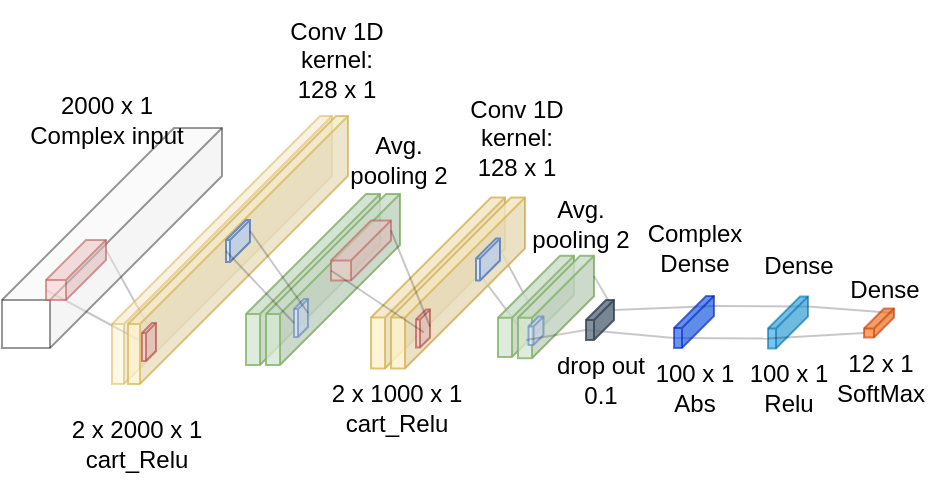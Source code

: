 <mxfile version="23.1.5" type="github">
  <diagram name="Page-1" id="1McUho_X-yhC6YgAozrL">
    <mxGraphModel dx="779" dy="434" grid="1" gridSize="10" guides="1" tooltips="1" connect="1" arrows="1" fold="1" page="1" pageScale="1" pageWidth="850" pageHeight="1100" math="0" shadow="0">
      <root>
        <mxCell id="0" />
        <mxCell id="1" parent="0" />
        <mxCell id="wT0GYXemIt2AO4jlnJiB-26" style="edgeStyle=none;rounded=0;orthogonalLoop=1;jettySize=auto;html=1;entryX=0;entryY=0;entryDx=0;entryDy=8.5;entryPerimeter=0;endArrow=none;endFill=0;exitX=0;exitY=0;exitDx=0;exitDy=5;exitPerimeter=0;opacity=22;" parent="1" source="vLeTrJtJdJo0TlfeYEFq-28" target="wT0GYXemIt2AO4jlnJiB-30" edge="1">
          <mxGeometry relative="1" as="geometry">
            <mxPoint x="160" y="135.0" as="sourcePoint" />
            <mxPoint x="227" y="166.5" as="targetPoint" />
          </mxGeometry>
        </mxCell>
        <mxCell id="wT0GYXemIt2AO4jlnJiB-27" style="rounded=0;orthogonalLoop=1;jettySize=auto;html=1;entryX=0;entryY=0;entryDx=3;entryDy=11.5;entryPerimeter=0;endArrow=none;endFill=0;opacity=22;exitX=0;exitY=0;exitDx=30;exitDy=25;exitPerimeter=0;" parent="1" source="vLeTrJtJdJo0TlfeYEFq-28" target="wT0GYXemIt2AO4jlnJiB-30" edge="1">
          <mxGeometry relative="1" as="geometry">
            <mxPoint x="227" y="166.5" as="targetPoint" />
            <mxPoint x="140" y="145.0" as="sourcePoint" />
          </mxGeometry>
        </mxCell>
        <mxCell id="wT0GYXemIt2AO4jlnJiB-32" value="Conv 1D&lt;br&gt;kernel: &lt;br&gt;128 x 1" style="text;html=1;align=center;verticalAlign=middle;resizable=0;points=[];autosize=1;strokeColor=none;fillColor=none;" parent="1" vertex="1">
          <mxGeometry x="340" y="38.75" width="70" height="60" as="geometry" />
        </mxCell>
        <mxCell id="wT0GYXemIt2AO4jlnJiB-63" value="" style="shape=cube;whiteSpace=wrap;html=1;boundedLbl=1;backgroundOutline=1;darkOpacity=0.05;darkOpacity2=0.1;size=86;rotation=0;flipV=0;flipH=1;opacity=40;" parent="1" vertex="1">
          <mxGeometry x="118" y="64" width="110" height="110" as="geometry" />
        </mxCell>
        <mxCell id="wT0GYXemIt2AO4jlnJiB-65" style="edgeStyle=none;rounded=0;orthogonalLoop=1;jettySize=auto;html=1;exitX=0;exitY=0;exitDx=0;exitDy=5;exitPerimeter=0;entryX=0;entryY=0;entryDx=0;entryDy=5;entryPerimeter=0;endArrow=none;endFill=0;opacity=22;" parent="1" source="wT0GYXemIt2AO4jlnJiB-55" target="wT0GYXemIt2AO4jlnJiB-59" edge="1">
          <mxGeometry relative="1" as="geometry" />
        </mxCell>
        <mxCell id="wT0GYXemIt2AO4jlnJiB-66" style="edgeStyle=none;rounded=0;orthogonalLoop=1;jettySize=auto;html=1;exitX=0;exitY=0;exitDx=14;exitDy=15;exitPerimeter=0;entryX=0;entryY=0;entryDx=20;entryDy=21;entryPerimeter=0;endArrow=none;endFill=0;opacity=22;" parent="1" source="wT0GYXemIt2AO4jlnJiB-55" target="wT0GYXemIt2AO4jlnJiB-59" edge="1">
          <mxGeometry relative="1" as="geometry" />
        </mxCell>
        <mxCell id="wT0GYXemIt2AO4jlnJiB-71" style="edgeStyle=none;rounded=0;orthogonalLoop=1;jettySize=auto;html=1;exitX=0;exitY=0;exitDx=0;exitDy=5;exitPerimeter=0;entryX=0;entryY=0;entryDx=0;entryDy=5;entryPerimeter=0;endArrow=none;endFill=0;opacity=22;" parent="1" source="wT0GYXemIt2AO4jlnJiB-59" target="vLeTrJtJdJo0TlfeYEFq-48" edge="1">
          <mxGeometry relative="1" as="geometry">
            <mxPoint x="597" y="116" as="sourcePoint" />
            <mxPoint x="580" y="136.13" as="targetPoint" />
          </mxGeometry>
        </mxCell>
        <mxCell id="wT0GYXemIt2AO4jlnJiB-74" style="edgeStyle=none;rounded=0;orthogonalLoop=1;jettySize=auto;html=1;exitX=0;exitY=0;exitDx=20;exitDy=21;exitPerimeter=0;entryX=0;entryY=0;entryDx=20;entryDy=21;entryPerimeter=0;endArrow=none;endFill=0;opacity=22;" parent="1" source="wT0GYXemIt2AO4jlnJiB-59" target="vLeTrJtJdJo0TlfeYEFq-48" edge="1">
          <mxGeometry relative="1" as="geometry">
            <mxPoint x="603" y="157" as="sourcePoint" />
            <mxPoint x="550" y="171.13" as="targetPoint" />
          </mxGeometry>
        </mxCell>
        <mxCell id="vLeTrJtJdJo0TlfeYEFq-28" value="" style="shape=cube;whiteSpace=wrap;html=1;boundedLbl=1;backgroundOutline=1;darkOpacity=0.05;darkOpacity2=0.1;size=20;rotation=0;flipV=0;flipH=1;fillColor=#f8cecc;strokeColor=#b85450;opacity=55;" parent="1" vertex="1">
          <mxGeometry x="140" y="120" width="30" height="30" as="geometry" />
        </mxCell>
        <mxCell id="vLeTrJtJdJo0TlfeYEFq-33" style="edgeStyle=none;rounded=0;orthogonalLoop=1;jettySize=auto;html=1;entryX=0;entryY=0;entryDx=0;entryDy=7;entryPerimeter=0;endArrow=none;endFill=0;opacity=22;exitX=0;exitY=0;exitDx=0;exitDy=5.5;exitPerimeter=0;" parent="1" source="vLeTrJtJdJo0TlfeYEFq-29" target="vLeTrJtJdJo0TlfeYEFq-36" edge="1">
          <mxGeometry relative="1" as="geometry">
            <mxPoint x="414" y="128.25" as="sourcePoint" />
            <mxPoint x="433" y="175.25" as="targetPoint" />
          </mxGeometry>
        </mxCell>
        <mxCell id="vLeTrJtJdJo0TlfeYEFq-34" style="rounded=0;orthogonalLoop=1;jettySize=auto;html=1;entryX=0;entryY=0;entryDx=7;entryDy=12;entryPerimeter=0;endArrow=none;endFill=0;opacity=22;exitX=0;exitY=0;exitDx=12;exitDy=15.5;exitPerimeter=0;" parent="1" source="vLeTrJtJdJo0TlfeYEFq-29" target="vLeTrJtJdJo0TlfeYEFq-36" edge="1">
          <mxGeometry relative="1" as="geometry">
            <mxPoint x="426" y="180.25" as="targetPoint" />
            <mxPoint x="402" y="131.25" as="sourcePoint" />
          </mxGeometry>
        </mxCell>
        <mxCell id="vLeTrJtJdJo0TlfeYEFq-42" value="" style="group" parent="1" vertex="1" connectable="0">
          <mxGeometry x="140" y="20" width="221" height="221.5" as="geometry" />
        </mxCell>
        <mxCell id="wT0GYXemIt2AO4jlnJiB-23" value="" style="shape=cube;whiteSpace=wrap;html=1;boundedLbl=1;backgroundOutline=1;darkOpacity=0.05;darkOpacity2=0.1;size=104;rotation=0;flipV=0;flipH=1;fillColor=#fff2cc;strokeColor=#d6b656;opacity=50;" parent="vLeTrJtJdJo0TlfeYEFq-42" vertex="1">
          <mxGeometry x="33" y="38" width="110" height="134" as="geometry" />
        </mxCell>
        <mxCell id="wT0GYXemIt2AO4jlnJiB-24" value="" style="shape=cube;whiteSpace=wrap;html=1;boundedLbl=1;backgroundOutline=1;darkOpacity=0.05;darkOpacity2=0.1;size=104;rotation=0;flipV=0;flipH=1;fillColor=#fff2cc;strokeColor=#d6b656;opacity=70;" parent="vLeTrJtJdJo0TlfeYEFq-42" vertex="1">
          <mxGeometry x="41" y="38" width="110" height="134" as="geometry" />
        </mxCell>
        <mxCell id="wT0GYXemIt2AO4jlnJiB-30" value="" style="shape=cube;whiteSpace=wrap;html=1;boundedLbl=1;backgroundOutline=1;darkOpacity=0.05;darkOpacity2=0.1;size=5;rotation=0;flipV=0;flipH=1;fillColor=#f8cecc;strokeColor=#b85450;opacity=70;" parent="vLeTrJtJdJo0TlfeYEFq-42" vertex="1">
          <mxGeometry x="48" y="141.5" width="7" height="19" as="geometry" />
        </mxCell>
        <mxCell id="wT0GYXemIt2AO4jlnJiB-31" value="2 x 2000 x 1&lt;br&gt;cart_Relu" style="text;html=1;align=center;verticalAlign=middle;resizable=0;points=[];autosize=1;strokeColor=none;fillColor=none;" parent="vLeTrJtJdJo0TlfeYEFq-42" vertex="1">
          <mxGeometry y="181.5" width="90" height="40" as="geometry" />
        </mxCell>
        <mxCell id="wT0GYXemIt2AO4jlnJiB-44" value="" style="shape=cube;whiteSpace=wrap;html=1;boundedLbl=1;backgroundOutline=1;darkOpacity=0.05;darkOpacity2=0.1;size=10;rotation=0;flipV=0;flipH=1;fillColor=#dae8fc;strokeColor=#6c8ebf;" parent="vLeTrJtJdJo0TlfeYEFq-42" vertex="1">
          <mxGeometry x="90" y="90" width="12" height="21" as="geometry" />
        </mxCell>
        <mxCell id="wT0GYXemIt2AO4jlnJiB-3" value="2000 x 1&lt;br&gt;Complex input" style="text;html=1;align=center;verticalAlign=middle;resizable=0;points=[];autosize=1;strokeColor=none;fillColor=none;" parent="vLeTrJtJdJo0TlfeYEFq-42" vertex="1">
          <mxGeometry x="-20" y="20" width="100" height="40" as="geometry" />
        </mxCell>
        <mxCell id="vLeTrJtJdJo0TlfeYEFq-43" value="" style="group" parent="vLeTrJtJdJo0TlfeYEFq-42" vertex="1" connectable="0">
          <mxGeometry x="100" y="40" width="111" height="122.5" as="geometry" />
        </mxCell>
        <mxCell id="vLeTrJtJdJo0TlfeYEFq-1" value="&amp;nbsp;" style="shape=cube;whiteSpace=wrap;html=1;boundedLbl=1;backgroundOutline=1;darkOpacity=0.05;darkOpacity2=0.1;size=60;rotation=0;flipV=0;flipH=1;fillColor=#d5e8d4;strokeColor=#82b366;opacity=80;" parent="vLeTrJtJdJo0TlfeYEFq-43" vertex="1">
          <mxGeometry y="37" width="67" height="85.5" as="geometry" />
        </mxCell>
        <mxCell id="vLeTrJtJdJo0TlfeYEFq-4" value="Avg. &lt;br&gt;pooling 2" style="text;html=1;align=center;verticalAlign=middle;resizable=0;points=[];autosize=1;strokeColor=none;fillColor=none;" parent="vLeTrJtJdJo0TlfeYEFq-43" vertex="1">
          <mxGeometry x="41" width="70" height="40" as="geometry" />
        </mxCell>
        <mxCell id="vLeTrJtJdJo0TlfeYEFq-12" value="&amp;nbsp;" style="shape=cube;whiteSpace=wrap;html=1;boundedLbl=1;backgroundOutline=1;darkOpacity=0.05;darkOpacity2=0.1;size=60;rotation=0;flipV=0;flipH=1;fillColor=#d5e8d4;strokeColor=#82b366;opacity=80;" parent="vLeTrJtJdJo0TlfeYEFq-43" vertex="1">
          <mxGeometry x="10" y="37" width="67" height="85.5" as="geometry" />
        </mxCell>
        <mxCell id="vLeTrJtJdJo0TlfeYEFq-15" value="" style="shape=cube;whiteSpace=wrap;html=1;boundedLbl=1;backgroundOutline=1;darkOpacity=0.05;darkOpacity2=0.1;size=5;rotation=0;flipV=0;flipH=1;fillColor=#dae8fc;strokeColor=#6c8ebf;opacity=70;" parent="vLeTrJtJdJo0TlfeYEFq-43" vertex="1">
          <mxGeometry x="24" y="89.5" width="7" height="19" as="geometry" />
        </mxCell>
        <mxCell id="vLeTrJtJdJo0TlfeYEFq-18" style="rounded=0;orthogonalLoop=1;jettySize=auto;html=1;entryX=0;entryY=0;entryDx=7;entryDy=12;entryPerimeter=0;endArrow=none;endFill=0;opacity=22;exitX=0;exitY=0;exitDx=12;exitDy=15.5;exitPerimeter=0;" parent="vLeTrJtJdJo0TlfeYEFq-42" source="wT0GYXemIt2AO4jlnJiB-44" target="vLeTrJtJdJo0TlfeYEFq-15" edge="1">
          <mxGeometry relative="1" as="geometry">
            <mxPoint x="143" y="140.5" as="targetPoint" />
            <mxPoint x="124" y="103" as="sourcePoint" />
          </mxGeometry>
        </mxCell>
        <mxCell id="vLeTrJtJdJo0TlfeYEFq-17" style="edgeStyle=none;rounded=0;orthogonalLoop=1;jettySize=auto;html=1;entryX=0;entryY=0;entryDx=0;entryDy=7;entryPerimeter=0;endArrow=none;endFill=0;opacity=22;exitX=0;exitY=0;exitDx=0;exitDy=5.5;exitPerimeter=0;" parent="vLeTrJtJdJo0TlfeYEFq-42" source="wT0GYXemIt2AO4jlnJiB-44" target="vLeTrJtJdJo0TlfeYEFq-15" edge="1">
          <mxGeometry relative="1" as="geometry">
            <mxPoint x="136" y="100" as="sourcePoint" />
            <mxPoint x="150" y="135.5" as="targetPoint" />
          </mxGeometry>
        </mxCell>
        <mxCell id="wT0GYXemIt2AO4jlnJiB-13" value="Conv 1D&lt;br&gt;kernel: &lt;br&gt;128 x 1" style="text;html=1;align=center;verticalAlign=middle;resizable=0;points=[];autosize=1;strokeColor=none;fillColor=none;" parent="vLeTrJtJdJo0TlfeYEFq-42" vertex="1">
          <mxGeometry x="110" y="-20" width="70" height="60" as="geometry" />
        </mxCell>
        <mxCell id="vLeTrJtJdJo0TlfeYEFq-44" value="" style="group" parent="1" vertex="1" connectable="0">
          <mxGeometry x="270" y="98.75" width="109.5" height="125.5" as="geometry" />
        </mxCell>
        <mxCell id="wT0GYXemIt2AO4jlnJiB-43" value="2 x 1000 x 1&lt;br&gt;cart_Relu" style="text;html=1;align=center;verticalAlign=middle;resizable=0;points=[];autosize=1;strokeColor=none;fillColor=none;" parent="vLeTrJtJdJo0TlfeYEFq-44" vertex="1">
          <mxGeometry y="85.5" width="90" height="40" as="geometry" />
        </mxCell>
        <mxCell id="vLeTrJtJdJo0TlfeYEFq-10" value="&amp;nbsp;" style="shape=cube;whiteSpace=wrap;html=1;boundedLbl=1;backgroundOutline=1;darkOpacity=0.05;darkOpacity2=0.1;size=60;rotation=0;flipV=0;flipH=1;fillColor=#fff2cc;strokeColor=#d6b656;opacity=80;" parent="vLeTrJtJdJo0TlfeYEFq-44" vertex="1">
          <mxGeometry x="32.5" width="67" height="85.5" as="geometry" />
        </mxCell>
        <mxCell id="vLeTrJtJdJo0TlfeYEFq-11" value="&amp;nbsp;" style="shape=cube;whiteSpace=wrap;html=1;boundedLbl=1;backgroundOutline=1;darkOpacity=0.05;darkOpacity2=0.1;size=60;rotation=0;flipV=0;flipH=1;fillColor=#fff2cc;strokeColor=#d6b656;opacity=80;" parent="vLeTrJtJdJo0TlfeYEFq-44" vertex="1">
          <mxGeometry x="42.5" width="67" height="85.5" as="geometry" />
        </mxCell>
        <mxCell id="vLeTrJtJdJo0TlfeYEFq-23" value="" style="shape=cube;whiteSpace=wrap;html=1;boundedLbl=1;backgroundOutline=1;darkOpacity=0.05;darkOpacity2=0.1;size=5;rotation=0;flipV=0;flipH=1;fillColor=#f8cecc;strokeColor=#b85450;opacity=70;" parent="vLeTrJtJdJo0TlfeYEFq-44" vertex="1">
          <mxGeometry x="55" y="56" width="7" height="19" as="geometry" />
        </mxCell>
        <mxCell id="vLeTrJtJdJo0TlfeYEFq-29" value="" style="shape=cube;whiteSpace=wrap;html=1;boundedLbl=1;backgroundOutline=1;darkOpacity=0.05;darkOpacity2=0.1;size=10;rotation=0;flipV=0;flipH=1;fillColor=#dae8fc;strokeColor=#6c8ebf;" parent="vLeTrJtJdJo0TlfeYEFq-44" vertex="1">
          <mxGeometry x="85" y="20.5" width="12" height="21" as="geometry" />
        </mxCell>
        <mxCell id="vLeTrJtJdJo0TlfeYEFq-52" value="" style="shape=cube;whiteSpace=wrap;html=1;boundedLbl=1;backgroundOutline=1;darkOpacity=0.05;darkOpacity2=0.1;size=20;rotation=0;flipV=0;flipH=1;fillColor=#f8cecc;strokeColor=#b85450;opacity=55;" parent="vLeTrJtJdJo0TlfeYEFq-44" vertex="1">
          <mxGeometry x="12.5" y="11.5" width="30" height="30" as="geometry" />
        </mxCell>
        <mxCell id="vLeTrJtJdJo0TlfeYEFq-21" style="edgeStyle=none;rounded=0;orthogonalLoop=1;jettySize=auto;html=1;entryX=0;entryY=0;entryDx=0;entryDy=8.5;entryPerimeter=0;endArrow=none;endFill=0;exitX=0;exitY=0;exitDx=0;exitDy=5;exitPerimeter=0;opacity=22;" parent="vLeTrJtJdJo0TlfeYEFq-44" source="vLeTrJtJdJo0TlfeYEFq-52" target="vLeTrJtJdJo0TlfeYEFq-23" edge="1">
          <mxGeometry relative="1" as="geometry">
            <mxPoint x="36" y="21" as="sourcePoint" />
            <mxPoint x="127" y="63" as="targetPoint" />
          </mxGeometry>
        </mxCell>
        <mxCell id="vLeTrJtJdJo0TlfeYEFq-22" style="rounded=0;orthogonalLoop=1;jettySize=auto;html=1;exitX=0;exitY=0;exitDx=30;exitDy=25;exitPerimeter=0;entryX=0;entryY=0;entryDx=3;entryDy=11.5;entryPerimeter=0;endArrow=none;endFill=0;opacity=22;" parent="vLeTrJtJdJo0TlfeYEFq-44" source="vLeTrJtJdJo0TlfeYEFq-52" target="vLeTrJtJdJo0TlfeYEFq-23" edge="1">
          <mxGeometry relative="1" as="geometry">
            <mxPoint x="127" y="63" as="targetPoint" />
            <mxPoint x="16" y="31" as="sourcePoint" />
          </mxGeometry>
        </mxCell>
        <mxCell id="vLeTrJtJdJo0TlfeYEFq-45" value="" style="group" parent="1" vertex="1" connectable="0">
          <mxGeometry x="366" y="88" width="86" height="91.13" as="geometry" />
        </mxCell>
        <mxCell id="vLeTrJtJdJo0TlfeYEFq-30" value="&amp;nbsp;" style="shape=cube;whiteSpace=wrap;html=1;boundedLbl=1;backgroundOutline=1;darkOpacity=0.05;darkOpacity2=0.1;size=31;rotation=0;flipV=0;flipH=1;fillColor=#d5e8d4;strokeColor=#82b366;opacity=80;" parent="vLeTrJtJdJo0TlfeYEFq-45" vertex="1">
          <mxGeometry y="39.88" width="38" height="50.63" as="geometry" />
        </mxCell>
        <mxCell id="vLeTrJtJdJo0TlfeYEFq-35" value="&amp;nbsp;" style="shape=cube;whiteSpace=wrap;html=1;boundedLbl=1;backgroundOutline=1;darkOpacity=0.05;darkOpacity2=0.1;size=31;rotation=0;flipV=0;flipH=1;fillColor=#d5e8d4;strokeColor=#82b366;opacity=80;" parent="vLeTrJtJdJo0TlfeYEFq-45" vertex="1">
          <mxGeometry x="10" y="39.88" width="38" height="51.25" as="geometry" />
        </mxCell>
        <mxCell id="vLeTrJtJdJo0TlfeYEFq-36" value="" style="shape=cube;whiteSpace=wrap;html=1;boundedLbl=1;backgroundOutline=1;darkOpacity=0.05;darkOpacity2=0.1;size=5;rotation=0;flipV=0;flipH=1;fillColor=#dae8fc;strokeColor=#6c8ebf;opacity=70;" parent="vLeTrJtJdJo0TlfeYEFq-45" vertex="1">
          <mxGeometry x="15.25" y="70.25" width="7.5" height="14.25" as="geometry" />
        </mxCell>
        <mxCell id="vLeTrJtJdJo0TlfeYEFq-41" value="Avg. &lt;br&gt;pooling 2" style="text;html=1;align=center;verticalAlign=middle;resizable=0;points=[];autosize=1;strokeColor=none;fillColor=none;" parent="vLeTrJtJdJo0TlfeYEFq-45" vertex="1">
          <mxGeometry x="6" y="4" width="70" height="40" as="geometry" />
        </mxCell>
        <mxCell id="vLeTrJtJdJo0TlfeYEFq-46" style="edgeStyle=none;rounded=0;orthogonalLoop=1;jettySize=auto;html=1;entryX=0;entryY=0;entryDx=14;entryDy=15;entryPerimeter=0;endArrow=none;endFill=0;opacity=20;" parent="1" target="wT0GYXemIt2AO4jlnJiB-55" edge="1">
          <mxGeometry relative="1" as="geometry">
            <mxPoint x="454" y="177" as="targetPoint" />
            <mxPoint x="380" y="170" as="sourcePoint" />
          </mxGeometry>
        </mxCell>
        <mxCell id="vLeTrJtJdJo0TlfeYEFq-50" value="" style="group" parent="1" vertex="1" connectable="0">
          <mxGeometry x="429" y="103.5" width="69" height="111.5" as="geometry" />
        </mxCell>
        <mxCell id="wT0GYXemIt2AO4jlnJiB-59" value="" style="shape=cube;whiteSpace=wrap;html=1;boundedLbl=1;backgroundOutline=1;darkOpacity=0.05;darkOpacity2=0.1;size=16;rotation=0;flipV=0;flipH=1;opacity=60;fillColor=#0050ef;strokeColor=#001DBC;fontColor=#ffffff;" parent="vLeTrJtJdJo0TlfeYEFq-50" vertex="1">
          <mxGeometry x="25" y="44.5" width="20" height="26" as="geometry" />
        </mxCell>
        <mxCell id="wT0GYXemIt2AO4jlnJiB-68" value="Complex&lt;br&gt;Dense" style="text;html=1;align=center;verticalAlign=middle;resizable=0;points=[];autosize=1;strokeColor=none;fillColor=none;" parent="vLeTrJtJdJo0TlfeYEFq-50" vertex="1">
          <mxGeometry width="70" height="40" as="geometry" />
        </mxCell>
        <mxCell id="vLeTrJtJdJo0TlfeYEFq-47" value="100 x 1&lt;br style=&quot;border-color: var(--border-color);&quot;&gt;Abs" style="text;html=1;align=center;verticalAlign=middle;resizable=0;points=[];autosize=1;strokeColor=none;fillColor=none;" parent="vLeTrJtJdJo0TlfeYEFq-50" vertex="1">
          <mxGeometry x="5" y="70.5" width="60" height="40" as="geometry" />
        </mxCell>
        <mxCell id="vLeTrJtJdJo0TlfeYEFq-51" value="" style="group" parent="1" vertex="1" connectable="0">
          <mxGeometry x="481" y="112.75" width="70" height="101.5" as="geometry" />
        </mxCell>
        <mxCell id="wT0GYXemIt2AO4jlnJiB-69" value="100 x 1&lt;br&gt;Relu" style="text;html=1;align=center;verticalAlign=middle;resizable=0;points=[];autosize=1;strokeColor=none;fillColor=none;" parent="vLeTrJtJdJo0TlfeYEFq-51" vertex="1">
          <mxGeometry y="61.5" width="60" height="40" as="geometry" />
        </mxCell>
        <mxCell id="vLeTrJtJdJo0TlfeYEFq-48" value="" style="shape=cube;whiteSpace=wrap;html=1;boundedLbl=1;backgroundOutline=1;darkOpacity=0.05;darkOpacity2=0.1;size=16;rotation=0;flipV=0;flipH=1;opacity=60;fillColor=#1ba1e2;strokeColor=#006EAF;fontColor=#ffffff;" parent="vLeTrJtJdJo0TlfeYEFq-51" vertex="1">
          <mxGeometry x="20" y="35.5" width="20" height="26" as="geometry" />
        </mxCell>
        <mxCell id="vLeTrJtJdJo0TlfeYEFq-49" value="Dense" style="text;html=1;align=center;verticalAlign=middle;resizable=0;points=[];autosize=1;strokeColor=none;fillColor=none;" parent="vLeTrJtJdJo0TlfeYEFq-51" vertex="1">
          <mxGeometry x="5" y="5.5" width="60" height="30" as="geometry" />
        </mxCell>
        <mxCell id="vLeTrJtJdJo0TlfeYEFq-55" style="edgeStyle=none;rounded=0;orthogonalLoop=1;jettySize=auto;html=1;exitX=0;exitY=0;exitDx=0;exitDy=5;exitPerimeter=0;entryX=0;entryY=0;entryDx=0;entryDy=2.25;entryPerimeter=0;endArrow=none;endFill=0;opacity=22;" parent="1" source="vLeTrJtJdJo0TlfeYEFq-48" target="wT0GYXemIt2AO4jlnJiB-70" edge="1">
          <mxGeometry relative="1" as="geometry">
            <mxPoint x="505" y="163" as="sourcePoint" />
            <mxPoint x="552" y="163" as="targetPoint" />
          </mxGeometry>
        </mxCell>
        <mxCell id="vLeTrJtJdJo0TlfeYEFq-56" style="edgeStyle=none;rounded=0;orthogonalLoop=1;jettySize=auto;html=1;exitX=0;exitY=0;exitDx=20;exitDy=21;exitPerimeter=0;entryX=0;entryY=0;entryDx=15;entryDy=12.25;entryPerimeter=0;endArrow=none;endFill=0;opacity=22;" parent="1" source="vLeTrJtJdJo0TlfeYEFq-48" target="wT0GYXemIt2AO4jlnJiB-70" edge="1">
          <mxGeometry relative="1" as="geometry">
            <mxPoint x="552" y="163" as="sourcePoint" />
            <mxPoint x="590" y="167" as="targetPoint" />
          </mxGeometry>
        </mxCell>
        <mxCell id="wT0GYXemIt2AO4jlnJiB-53" style="edgeStyle=none;rounded=0;orthogonalLoop=1;jettySize=auto;html=1;entryX=0;entryY=0;entryDx=0;entryDy=5;entryPerimeter=0;endArrow=none;endFill=0;opacity=20;exitX=0;exitY=0;exitDx=0;exitDy=10.125;exitPerimeter=0;" parent="1" source="vLeTrJtJdJo0TlfeYEFq-35" target="wT0GYXemIt2AO4jlnJiB-55" edge="1">
          <mxGeometry relative="1" as="geometry">
            <mxPoint x="513.5" y="118.75" as="targetPoint" />
            <mxPoint x="456" y="148" as="sourcePoint" />
          </mxGeometry>
        </mxCell>
        <mxCell id="vLeTrJtJdJo0TlfeYEFq-57" value="" style="group" parent="1" vertex="1" connectable="0">
          <mxGeometry x="370" y="140" width="70" height="77" as="geometry" />
        </mxCell>
        <mxCell id="wT0GYXemIt2AO4jlnJiB-52" value="drop out&lt;br&gt;0.1" style="text;html=1;align=center;verticalAlign=middle;resizable=0;points=[];autosize=1;strokeColor=none;fillColor=none;" parent="vLeTrJtJdJo0TlfeYEFq-57" vertex="1">
          <mxGeometry x="12" y="30" width="70" height="40" as="geometry" />
        </mxCell>
        <mxCell id="wT0GYXemIt2AO4jlnJiB-55" value="&amp;nbsp;" style="shape=cube;whiteSpace=wrap;html=1;boundedLbl=1;backgroundOutline=1;darkOpacity=0.05;darkOpacity2=0.1;size=10;rotation=0;flipV=0;flipH=1;fillColor=#647687;strokeColor=#314354;fontColor=#ffffff;opacity=80;" parent="vLeTrJtJdJo0TlfeYEFq-57" vertex="1">
          <mxGeometry x="40" y="10" width="14" height="20" as="geometry" />
        </mxCell>
        <mxCell id="vLeTrJtJdJo0TlfeYEFq-58" value="" style="group" parent="1" vertex="1" connectable="0">
          <mxGeometry x="521.5" y="130" width="70" height="78.75" as="geometry" />
        </mxCell>
        <mxCell id="wT0GYXemIt2AO4jlnJiB-70" value="" style="shape=cube;whiteSpace=wrap;html=1;boundedLbl=1;backgroundOutline=1;darkOpacity=0.05;darkOpacity2=0.1;size=10;rotation=0;flipV=0;flipH=1;opacity=60;fillColor=#fa6800;fontColor=#000000;strokeColor=#C73500;" parent="vLeTrJtJdJo0TlfeYEFq-58" vertex="1">
          <mxGeometry x="27.5" y="24.25" width="15" height="14.5" as="geometry" />
        </mxCell>
        <mxCell id="wT0GYXemIt2AO4jlnJiB-77" value="12 x 1&lt;br&gt;SoftMax" style="text;html=1;align=center;verticalAlign=middle;resizable=0;points=[];autosize=1;strokeColor=none;fillColor=none;" parent="vLeTrJtJdJo0TlfeYEFq-58" vertex="1">
          <mxGeometry y="38.75" width="70" height="40" as="geometry" />
        </mxCell>
        <mxCell id="vLeTrJtJdJo0TlfeYEFq-53" value="Dense" style="text;html=1;align=center;verticalAlign=middle;resizable=0;points=[];autosize=1;strokeColor=none;fillColor=none;" parent="vLeTrJtJdJo0TlfeYEFq-58" vertex="1">
          <mxGeometry x="7.5" width="60" height="30" as="geometry" />
        </mxCell>
      </root>
    </mxGraphModel>
  </diagram>
</mxfile>
